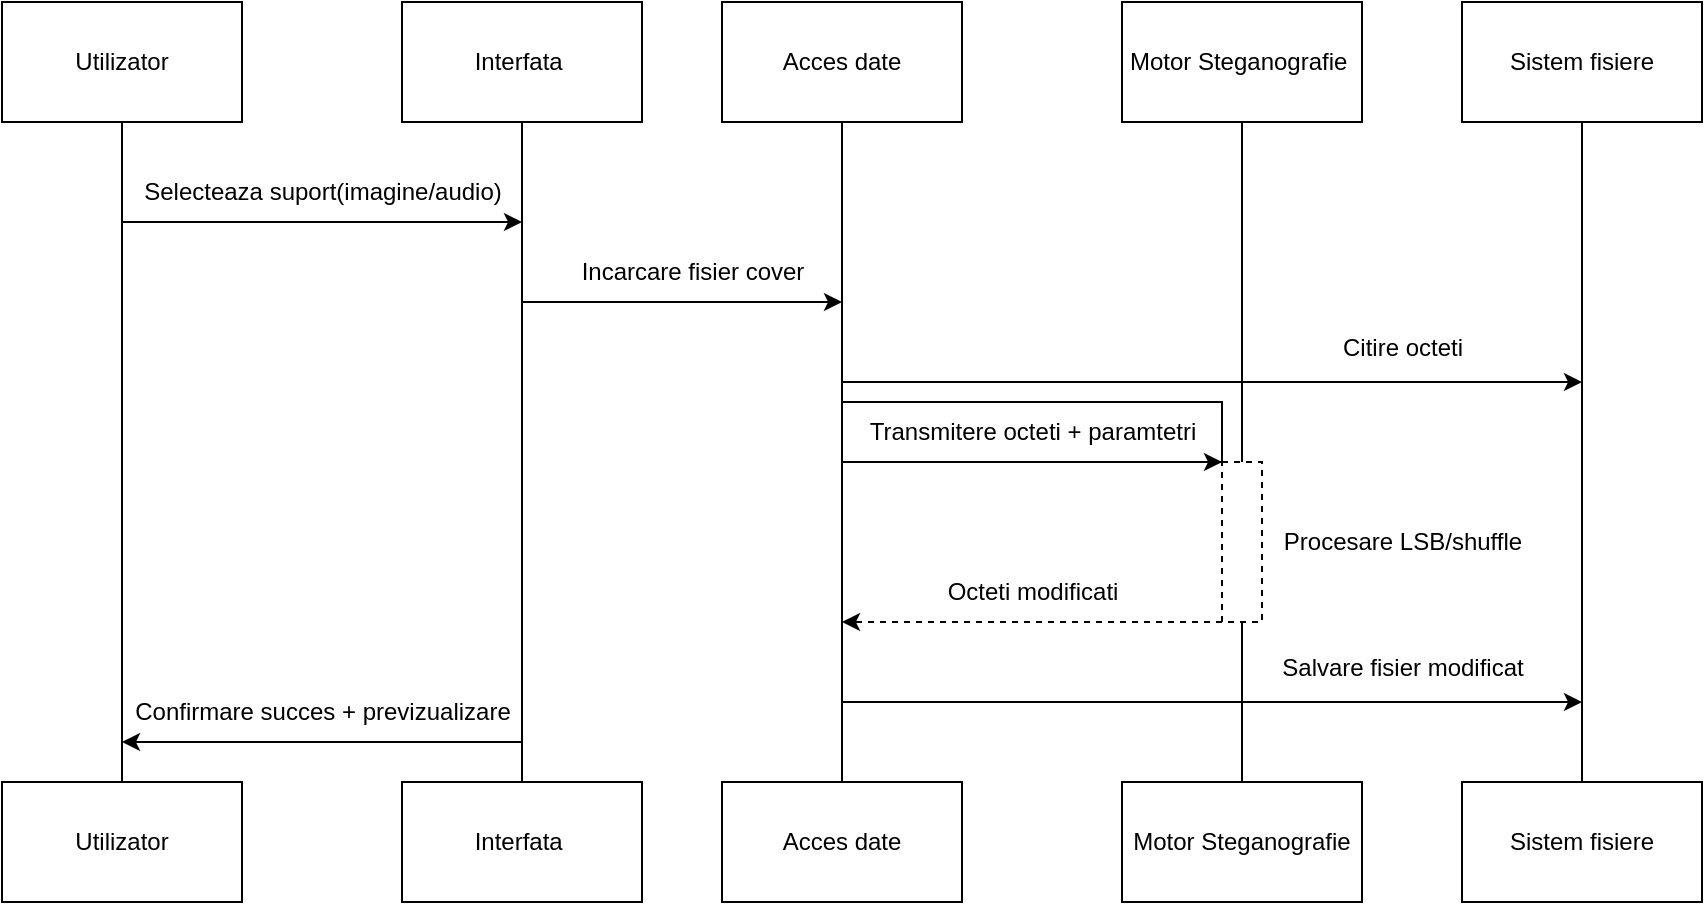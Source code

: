 <mxfile version="27.1.5">
  <diagram name="Page-1" id="gL4SWV541my3Lbdg5tZe">
    <mxGraphModel dx="1665" dy="749" grid="1" gridSize="10" guides="1" tooltips="1" connect="1" arrows="1" fold="1" page="1" pageScale="1" pageWidth="2000" pageHeight="2000" math="0" shadow="0">
      <root>
        <mxCell id="0" />
        <mxCell id="1" parent="0" />
        <mxCell id="M3et-NntpfOH5REhAvnA-1" value="Utilizator" style="rounded=0;whiteSpace=wrap;html=1;" vertex="1" parent="1">
          <mxGeometry x="220" y="80" width="120" height="60" as="geometry" />
        </mxCell>
        <mxCell id="M3et-NntpfOH5REhAvnA-2" value="Utilizator" style="rounded=0;whiteSpace=wrap;html=1;" vertex="1" parent="1">
          <mxGeometry x="220" y="470" width="120" height="60" as="geometry" />
        </mxCell>
        <mxCell id="M3et-NntpfOH5REhAvnA-3" value="Interfata&amp;nbsp;" style="rounded=0;whiteSpace=wrap;html=1;" vertex="1" parent="1">
          <mxGeometry x="420" y="80" width="120" height="60" as="geometry" />
        </mxCell>
        <mxCell id="M3et-NntpfOH5REhAvnA-4" value="Interfata&amp;nbsp;" style="rounded=0;whiteSpace=wrap;html=1;" vertex="1" parent="1">
          <mxGeometry x="420" y="470" width="120" height="60" as="geometry" />
        </mxCell>
        <mxCell id="M3et-NntpfOH5REhAvnA-5" value="Acces date" style="rounded=0;whiteSpace=wrap;html=1;" vertex="1" parent="1">
          <mxGeometry x="580" y="80" width="120" height="60" as="geometry" />
        </mxCell>
        <mxCell id="M3et-NntpfOH5REhAvnA-6" value="Acces date" style="rounded=0;whiteSpace=wrap;html=1;" vertex="1" parent="1">
          <mxGeometry x="580" y="470" width="120" height="60" as="geometry" />
        </mxCell>
        <mxCell id="M3et-NntpfOH5REhAvnA-7" value="Motor Steganografie&amp;nbsp;" style="rounded=0;whiteSpace=wrap;html=1;" vertex="1" parent="1">
          <mxGeometry x="780" y="80" width="120" height="60" as="geometry" />
        </mxCell>
        <mxCell id="M3et-NntpfOH5REhAvnA-8" value="Motor Steganografie" style="rounded=0;whiteSpace=wrap;html=1;" vertex="1" parent="1">
          <mxGeometry x="780" y="470" width="120" height="60" as="geometry" />
        </mxCell>
        <mxCell id="M3et-NntpfOH5REhAvnA-10" value="" style="endArrow=none;html=1;rounded=0;exitX=0.5;exitY=0;exitDx=0;exitDy=0;entryX=0.5;entryY=1;entryDx=0;entryDy=0;strokeColor=light-dark(#000000,#0000CC);" edge="1" parent="1" source="M3et-NntpfOH5REhAvnA-2" target="M3et-NntpfOH5REhAvnA-1">
          <mxGeometry width="50" height="50" relative="1" as="geometry">
            <mxPoint x="630" y="300" as="sourcePoint" />
            <mxPoint x="680" y="250" as="targetPoint" />
          </mxGeometry>
        </mxCell>
        <mxCell id="M3et-NntpfOH5REhAvnA-11" value="" style="endArrow=none;html=1;rounded=0;exitX=0.5;exitY=0;exitDx=0;exitDy=0;entryX=0.5;entryY=1;entryDx=0;entryDy=0;strokeColor=light-dark(#000000,#0000CC);" edge="1" parent="1" source="M3et-NntpfOH5REhAvnA-4" target="M3et-NntpfOH5REhAvnA-3">
          <mxGeometry width="50" height="50" relative="1" as="geometry">
            <mxPoint x="630" y="300" as="sourcePoint" />
            <mxPoint x="680" y="250" as="targetPoint" />
          </mxGeometry>
        </mxCell>
        <mxCell id="M3et-NntpfOH5REhAvnA-12" value="" style="endArrow=none;html=1;rounded=0;entryX=0.5;entryY=1;entryDx=0;entryDy=0;strokeColor=light-dark(#000000,#0000CC);" edge="1" parent="1" source="M3et-NntpfOH5REhAvnA-6" target="M3et-NntpfOH5REhAvnA-5">
          <mxGeometry width="50" height="50" relative="1" as="geometry">
            <mxPoint x="610" y="300" as="sourcePoint" />
            <mxPoint x="660" y="250" as="targetPoint" />
          </mxGeometry>
        </mxCell>
        <mxCell id="M3et-NntpfOH5REhAvnA-13" value="" style="endArrow=none;html=1;rounded=0;entryX=0.5;entryY=1;entryDx=0;entryDy=0;exitX=0.5;exitY=0;exitDx=0;exitDy=0;strokeColor=light-dark(#000000,#0000CC);" edge="1" parent="1" source="M3et-NntpfOH5REhAvnA-28" target="M3et-NntpfOH5REhAvnA-7">
          <mxGeometry width="50" height="50" relative="1" as="geometry">
            <mxPoint x="580" y="300" as="sourcePoint" />
            <mxPoint x="630" y="250" as="targetPoint" />
          </mxGeometry>
        </mxCell>
        <mxCell id="M3et-NntpfOH5REhAvnA-14" value="Sistem fisiere" style="rounded=0;whiteSpace=wrap;html=1;" vertex="1" parent="1">
          <mxGeometry x="950" y="80" width="120" height="60" as="geometry" />
        </mxCell>
        <mxCell id="M3et-NntpfOH5REhAvnA-15" value="Sistem fisiere" style="rounded=0;whiteSpace=wrap;html=1;" vertex="1" parent="1">
          <mxGeometry x="950" y="470" width="120" height="60" as="geometry" />
        </mxCell>
        <mxCell id="M3et-NntpfOH5REhAvnA-16" value="" style="endArrow=none;html=1;rounded=0;entryX=0.5;entryY=1;entryDx=0;entryDy=0;exitX=0.5;exitY=0;exitDx=0;exitDy=0;strokeColor=light-dark(#000000,#0000CC);" edge="1" parent="1" source="M3et-NntpfOH5REhAvnA-15" target="M3et-NntpfOH5REhAvnA-14">
          <mxGeometry width="50" height="50" relative="1" as="geometry">
            <mxPoint x="750" y="300" as="sourcePoint" />
            <mxPoint x="800" y="250" as="targetPoint" />
          </mxGeometry>
        </mxCell>
        <mxCell id="M3et-NntpfOH5REhAvnA-18" value="" style="endArrow=classic;html=1;rounded=0;strokeColor=light-dark(#000000,#3333FF);" edge="1" parent="1">
          <mxGeometry width="50" height="50" relative="1" as="geometry">
            <mxPoint x="280" y="190" as="sourcePoint" />
            <mxPoint x="480" y="190" as="targetPoint" />
          </mxGeometry>
        </mxCell>
        <mxCell id="M3et-NntpfOH5REhAvnA-21" value="&lt;font style=&quot;color: light-dark(rgb(0, 0, 0), rgb(153, 153, 255));&quot;&gt;Selecteaza suport(imagine/audio)&lt;/font&gt;" style="text;html=1;align=center;verticalAlign=middle;resizable=0;points=[];autosize=1;strokeColor=none;fillColor=none;" vertex="1" parent="1">
          <mxGeometry x="280" y="160" width="200" height="30" as="geometry" />
        </mxCell>
        <mxCell id="M3et-NntpfOH5REhAvnA-22" value="" style="endArrow=classic;html=1;rounded=0;strokeColor=light-dark(#000000,#3333FF);" edge="1" parent="1">
          <mxGeometry width="50" height="50" relative="1" as="geometry">
            <mxPoint x="480" y="230" as="sourcePoint" />
            <mxPoint x="640" y="230" as="targetPoint" />
          </mxGeometry>
        </mxCell>
        <mxCell id="M3et-NntpfOH5REhAvnA-23" value="&lt;font style=&quot;color: light-dark(rgb(0, 0, 0), rgb(153, 153, 255));&quot;&gt;Incarcare fisier cover&lt;/font&gt;" style="text;html=1;align=center;verticalAlign=middle;resizable=0;points=[];autosize=1;strokeColor=none;fillColor=none;" vertex="1" parent="1">
          <mxGeometry x="500" y="200" width="130" height="30" as="geometry" />
        </mxCell>
        <mxCell id="M3et-NntpfOH5REhAvnA-24" value="" style="endArrow=classic;html=1;rounded=0;strokeColor=light-dark(#000000,#3333FF);" edge="1" parent="1">
          <mxGeometry width="50" height="50" relative="1" as="geometry">
            <mxPoint x="640" y="270" as="sourcePoint" />
            <mxPoint x="1010" y="270" as="targetPoint" />
          </mxGeometry>
        </mxCell>
        <mxCell id="M3et-NntpfOH5REhAvnA-25" value="&lt;font style=&quot;color: light-dark(rgb(0, 0, 0), rgb(153, 153, 255));&quot;&gt;Citire octeti&lt;/font&gt;&lt;div&gt;&lt;br&gt;&lt;/div&gt;" style="text;html=1;align=center;verticalAlign=middle;resizable=0;points=[];autosize=1;strokeColor=none;fillColor=none;" vertex="1" parent="1">
          <mxGeometry x="880" y="240" width="80" height="40" as="geometry" />
        </mxCell>
        <mxCell id="M3et-NntpfOH5REhAvnA-27" value="&lt;font style=&quot;color: light-dark(rgb(0, 0, 0), rgb(153, 153, 255));&quot;&gt;Transmitere octeti + paramtetri&lt;/font&gt;" style="text;html=1;align=center;verticalAlign=middle;resizable=0;points=[];autosize=1;strokeColor=light-dark(#000000,transparent);fillColor=none;" vertex="1" parent="1">
          <mxGeometry x="640" y="280" width="190" height="30" as="geometry" />
        </mxCell>
        <mxCell id="M3et-NntpfOH5REhAvnA-32" value="" style="endArrow=none;html=1;rounded=0;entryX=0.5;entryY=1;entryDx=0;entryDy=0;exitX=0.5;exitY=0;exitDx=0;exitDy=0;strokeColor=light-dark(#000000,#0000CC);" edge="1" parent="1" source="M3et-NntpfOH5REhAvnA-8" target="M3et-NntpfOH5REhAvnA-28">
          <mxGeometry width="50" height="50" relative="1" as="geometry">
            <mxPoint x="840" y="470" as="sourcePoint" />
            <mxPoint x="840" y="140" as="targetPoint" />
          </mxGeometry>
        </mxCell>
        <mxCell id="M3et-NntpfOH5REhAvnA-28" value="" style="rounded=0;whiteSpace=wrap;html=1;dashed=1;strokeColor=light-dark(#000000,#0000FF);" vertex="1" parent="1">
          <mxGeometry x="830" y="310" width="20" height="80" as="geometry" />
        </mxCell>
        <mxCell id="M3et-NntpfOH5REhAvnA-33" value="&lt;font style=&quot;color: light-dark(rgb(0, 0, 0), rgb(153, 153, 255));&quot;&gt;Procesare LSB/shuffle&lt;/font&gt;" style="text;html=1;align=center;verticalAlign=middle;resizable=0;points=[];autosize=1;strokeColor=none;fillColor=none;" vertex="1" parent="1">
          <mxGeometry x="850" y="335" width="140" height="30" as="geometry" />
        </mxCell>
        <mxCell id="M3et-NntpfOH5REhAvnA-37" value="" style="endArrow=classic;html=1;rounded=0;entryX=0;entryY=0;entryDx=0;entryDy=0;strokeColor=light-dark(#000000,#3333FF);" edge="1" parent="1" target="M3et-NntpfOH5REhAvnA-28">
          <mxGeometry width="50" height="50" relative="1" as="geometry">
            <mxPoint x="640" y="310" as="sourcePoint" />
            <mxPoint x="950" y="360" as="targetPoint" />
          </mxGeometry>
        </mxCell>
        <mxCell id="M3et-NntpfOH5REhAvnA-38" value="" style="endArrow=classic;html=1;rounded=0;exitX=0;exitY=1;exitDx=0;exitDy=0;dashed=1;strokeColor=light-dark(#000000,#3333FF);" edge="1" parent="1" source="M3et-NntpfOH5REhAvnA-28">
          <mxGeometry width="50" height="50" relative="1" as="geometry">
            <mxPoint x="900" y="410" as="sourcePoint" />
            <mxPoint x="640" y="390" as="targetPoint" />
          </mxGeometry>
        </mxCell>
        <mxCell id="M3et-NntpfOH5REhAvnA-39" value="&lt;font style=&quot;color: light-dark(rgb(0, 0, 0), rgb(153, 153, 255));&quot;&gt;Octeti modificati&lt;/font&gt;" style="text;html=1;align=center;verticalAlign=middle;resizable=0;points=[];autosize=1;strokeColor=none;fillColor=none;" vertex="1" parent="1">
          <mxGeometry x="680" y="360" width="110" height="30" as="geometry" />
        </mxCell>
        <mxCell id="M3et-NntpfOH5REhAvnA-41" value="" style="endArrow=classic;html=1;rounded=0;strokeColor=light-dark(#000000,#3333FF);" edge="1" parent="1">
          <mxGeometry width="50" height="50" relative="1" as="geometry">
            <mxPoint x="640" y="430" as="sourcePoint" />
            <mxPoint x="1010" y="430" as="targetPoint" />
          </mxGeometry>
        </mxCell>
        <mxCell id="M3et-NntpfOH5REhAvnA-42" value="&lt;font style=&quot;color: light-dark(rgb(0, 0, 0), rgb(153, 153, 255));&quot;&gt;Salvare fisier modificat&lt;/font&gt;" style="text;html=1;align=center;verticalAlign=middle;resizable=0;points=[];autosize=1;strokeColor=none;fillColor=none;" vertex="1" parent="1">
          <mxGeometry x="850" y="398" width="140" height="30" as="geometry" />
        </mxCell>
        <mxCell id="M3et-NntpfOH5REhAvnA-44" value="" style="endArrow=classic;html=1;rounded=0;strokeColor=light-dark(#000000,#3333FF);" edge="1" parent="1">
          <mxGeometry width="50" height="50" relative="1" as="geometry">
            <mxPoint x="480" y="450" as="sourcePoint" />
            <mxPoint x="280" y="450" as="targetPoint" />
          </mxGeometry>
        </mxCell>
        <mxCell id="M3et-NntpfOH5REhAvnA-46" value="&lt;font style=&quot;color: light-dark(rgb(0, 0, 0), rgb(153, 153, 255));&quot;&gt;Confirmare succes + previzualizare&lt;/font&gt;" style="text;html=1;align=center;verticalAlign=middle;resizable=0;points=[];autosize=1;strokeColor=none;fillColor=none;" vertex="1" parent="1">
          <mxGeometry x="275" y="420" width="210" height="30" as="geometry" />
        </mxCell>
      </root>
    </mxGraphModel>
  </diagram>
</mxfile>
